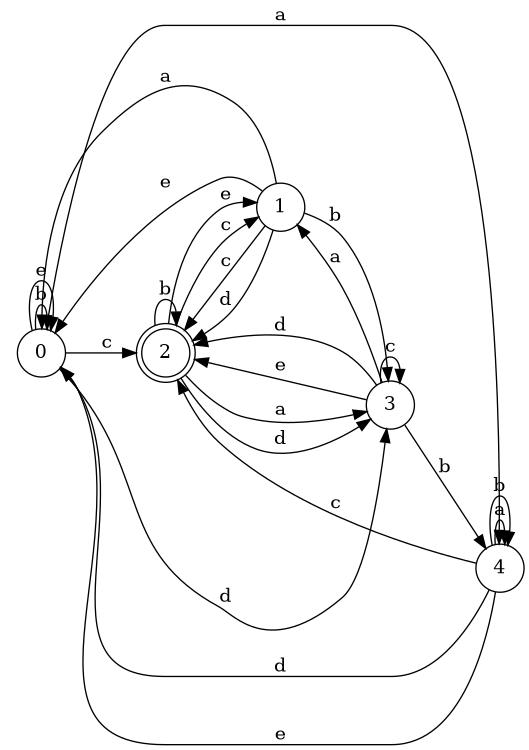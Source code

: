 digraph n4_1 {
__start0 [label="" shape="none"];

rankdir=LR;
size="8,5";

s0 [style="filled", color="black", fillcolor="white" shape="circle", label="0"];
s1 [style="filled", color="black", fillcolor="white" shape="circle", label="1"];
s2 [style="rounded,filled", color="black", fillcolor="white" shape="doublecircle", label="2"];
s3 [style="filled", color="black", fillcolor="white" shape="circle", label="3"];
s4 [style="filled", color="black", fillcolor="white" shape="circle", label="4"];
s0 -> s4 [label="a"];
s0 -> s0 [label="b"];
s0 -> s2 [label="c"];
s0 -> s3 [label="d"];
s0 -> s0 [label="e"];
s1 -> s0 [label="a"];
s1 -> s3 [label="b"];
s1 -> s2 [label="c"];
s1 -> s2 [label="d"];
s1 -> s0 [label="e"];
s2 -> s3 [label="a"];
s2 -> s2 [label="b"];
s2 -> s1 [label="c"];
s2 -> s3 [label="d"];
s2 -> s1 [label="e"];
s3 -> s1 [label="a"];
s3 -> s4 [label="b"];
s3 -> s3 [label="c"];
s3 -> s2 [label="d"];
s3 -> s2 [label="e"];
s4 -> s4 [label="a"];
s4 -> s4 [label="b"];
s4 -> s2 [label="c"];
s4 -> s0 [label="d"];
s4 -> s0 [label="e"];

}